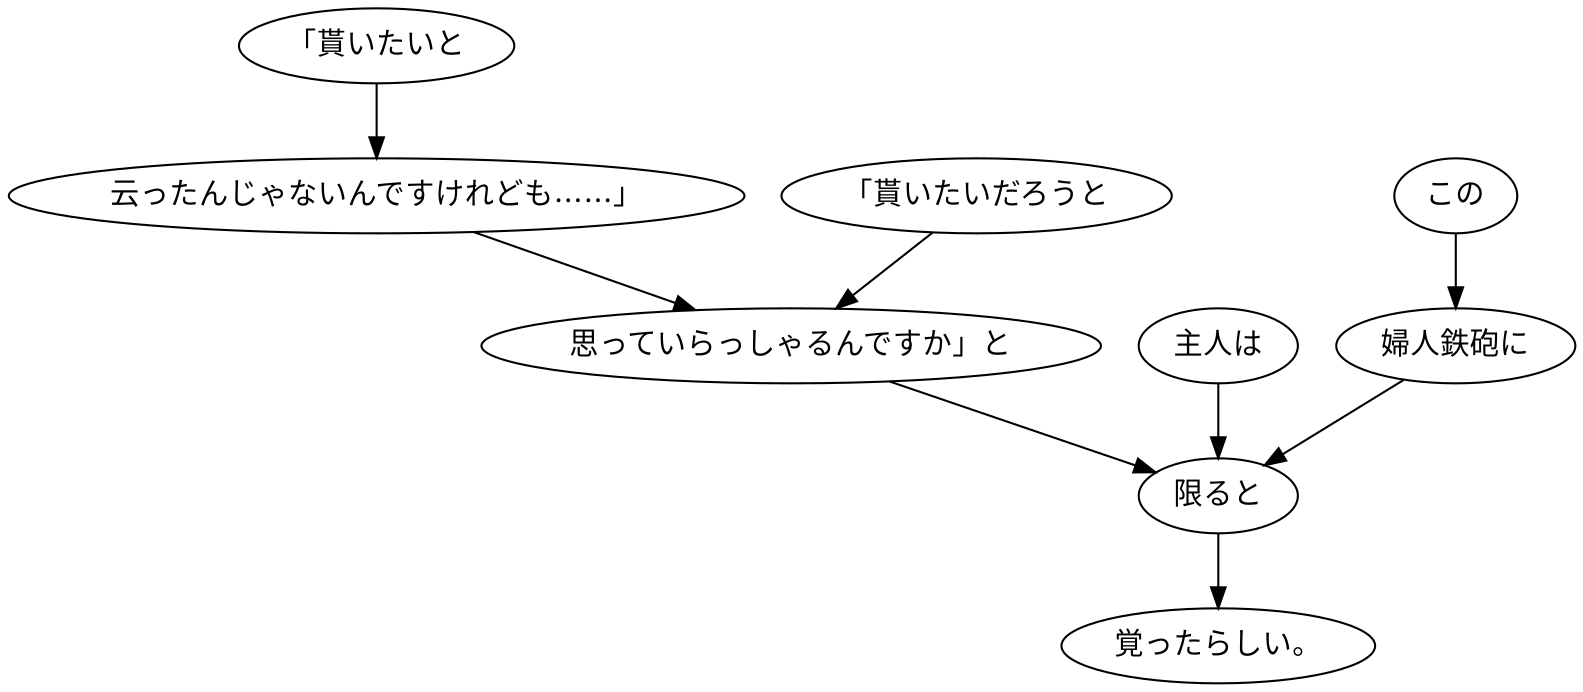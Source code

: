 digraph graph1624 {
	node0 [label="「貰いたいと"];
	node1 [label="云ったんじゃないんですけれども……」"];
	node2 [label="「貰いたいだろうと"];
	node3 [label="思っていらっしゃるんですか」と"];
	node4 [label="主人は"];
	node5 [label="この"];
	node6 [label="婦人鉄砲に"];
	node7 [label="限ると"];
	node8 [label="覚ったらしい。"];
	node0 -> node1;
	node1 -> node3;
	node2 -> node3;
	node3 -> node7;
	node4 -> node7;
	node5 -> node6;
	node6 -> node7;
	node7 -> node8;
}
